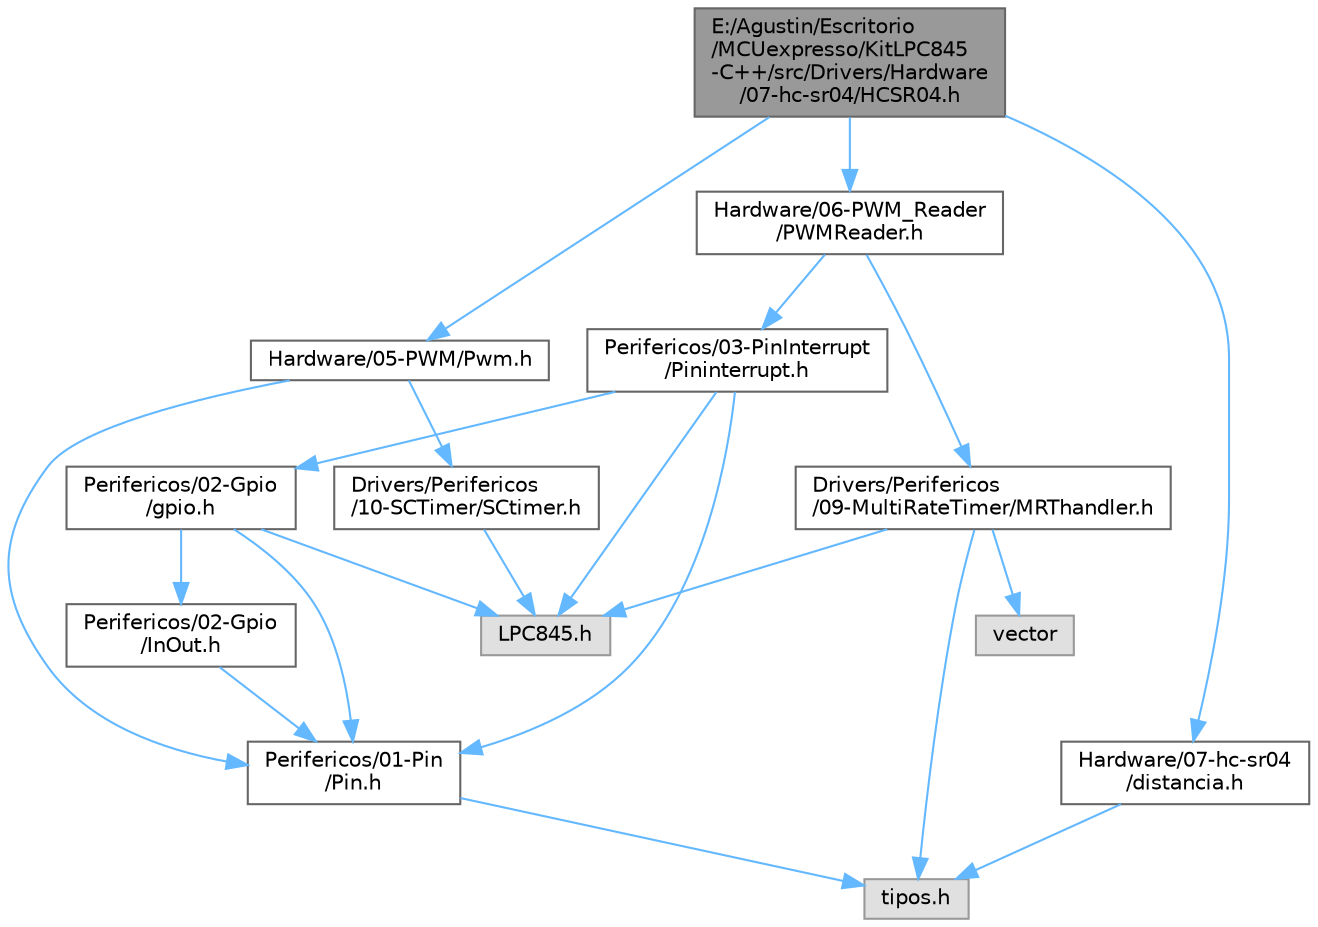 digraph "E:/Agustin/Escritorio/MCUexpresso/KitLPC845-C++/src/Drivers/Hardware/07-hc-sr04/HCSR04.h"
{
 // LATEX_PDF_SIZE
  bgcolor="transparent";
  edge [fontname=Helvetica,fontsize=10,labelfontname=Helvetica,labelfontsize=10];
  node [fontname=Helvetica,fontsize=10,shape=box,height=0.2,width=0.4];
  Node1 [id="Node000001",label="E:/Agustin/Escritorio\l/MCUexpresso/KitLPC845\l-C++/src/Drivers/Hardware\l/07-hc-sr04/HCSR04.h",height=0.2,width=0.4,color="gray40", fillcolor="grey60", style="filled", fontcolor="black",tooltip="Clase del sensor ultrasónico HCSR04."];
  Node1 -> Node2 [id="edge21_Node000001_Node000002",color="steelblue1",style="solid",tooltip=" "];
  Node2 [id="Node000002",label="Hardware/05-PWM/Pwm.h",height=0.2,width=0.4,color="grey40", fillcolor="white", style="filled",URL="$_pwm_8h.html",tooltip="Generador de PWM sin interrupción."];
  Node2 -> Node3 [id="edge22_Node000002_Node000003",color="steelblue1",style="solid",tooltip=" "];
  Node3 [id="Node000003",label="Drivers/Perifericos\l/10-SCTimer/SCtimer.h",height=0.2,width=0.4,color="grey40", fillcolor="white", style="filled",URL="$_s_ctimer_8h.html",tooltip="Salida autónoma temporizada."];
  Node3 -> Node4 [id="edge23_Node000003_Node000004",color="steelblue1",style="solid",tooltip=" "];
  Node4 [id="Node000004",label="LPC845.h",height=0.2,width=0.4,color="grey60", fillcolor="#E0E0E0", style="filled",tooltip=" "];
  Node2 -> Node5 [id="edge24_Node000002_Node000005",color="steelblue1",style="solid",tooltip=" "];
  Node5 [id="Node000005",label="Perifericos/01-Pin\l/Pin.h",height=0.2,width=0.4,color="grey40", fillcolor="white", style="filled",URL="$_pin_8h.html",tooltip="Clase Abstracta de cualquier pin del microcontrolador."];
  Node5 -> Node6 [id="edge25_Node000005_Node000006",color="steelblue1",style="solid",tooltip=" "];
  Node6 [id="Node000006",label="tipos.h",height=0.2,width=0.4,color="grey60", fillcolor="#E0E0E0", style="filled",tooltip=" "];
  Node1 -> Node7 [id="edge26_Node000001_Node000007",color="steelblue1",style="solid",tooltip=" "];
  Node7 [id="Node000007",label="Hardware/06-PWM_Reader\l/PWMReader.h",height=0.2,width=0.4,color="grey40", fillcolor="white", style="filled",URL="$_p_w_m_reader_8h.html",tooltip="Pata que lee tamaños de pulsos de entrada."];
  Node7 -> Node8 [id="edge27_Node000007_Node000008",color="steelblue1",style="solid",tooltip=" "];
  Node8 [id="Node000008",label="Drivers/Perifericos\l/09-MultiRateTimer/MRThandler.h",height=0.2,width=0.4,color="grey40", fillcolor="white", style="filled",URL="$_m_r_thandler_8h_source.html",tooltip=" "];
  Node8 -> Node6 [id="edge28_Node000008_Node000006",color="steelblue1",style="solid",tooltip=" "];
  Node8 -> Node4 [id="edge29_Node000008_Node000004",color="steelblue1",style="solid",tooltip=" "];
  Node8 -> Node9 [id="edge30_Node000008_Node000009",color="steelblue1",style="solid",tooltip=" "];
  Node9 [id="Node000009",label="vector",height=0.2,width=0.4,color="grey60", fillcolor="#E0E0E0", style="filled",tooltip=" "];
  Node7 -> Node10 [id="edge31_Node000007_Node000010",color="steelblue1",style="solid",tooltip=" "];
  Node10 [id="Node000010",label="Perifericos/03-PinInterrupt\l/Pininterrupt.h",height=0.2,width=0.4,color="grey40", fillcolor="white", style="filled",URL="$_pininterrupt_8h.html",tooltip="Clase para entradas con interrupciones por flanco."];
  Node10 -> Node4 [id="edge32_Node000010_Node000004",color="steelblue1",style="solid",tooltip=" "];
  Node10 -> Node5 [id="edge33_Node000010_Node000005",color="steelblue1",style="solid",tooltip=" "];
  Node10 -> Node11 [id="edge34_Node000010_Node000011",color="steelblue1",style="solid",tooltip=" "];
  Node11 [id="Node000011",label="Perifericos/02-Gpio\l/gpio.h",height=0.2,width=0.4,color="grey40", fillcolor="white", style="filled",URL="$gpio_8h.html",tooltip="Módulo con clase de manejo de GPIO."];
  Node11 -> Node4 [id="edge35_Node000011_Node000004",color="steelblue1",style="solid",tooltip=" "];
  Node11 -> Node5 [id="edge36_Node000011_Node000005",color="steelblue1",style="solid",tooltip=" "];
  Node11 -> Node12 [id="edge37_Node000011_Node000012",color="steelblue1",style="solid",tooltip=" "];
  Node12 [id="Node000012",label="Perifericos/02-Gpio\l/InOut.h",height=0.2,width=0.4,color="grey40", fillcolor="white", style="filled",URL="$_in_out_8h.html",tooltip="Clase Abstracta Pura de las GPIO."];
  Node12 -> Node5 [id="edge38_Node000012_Node000005",color="steelblue1",style="solid",tooltip=" "];
  Node1 -> Node13 [id="edge39_Node000001_Node000013",color="steelblue1",style="solid",tooltip=" "];
  Node13 [id="Node000013",label="Hardware/07-hc-sr04\l/distancia.h",height=0.2,width=0.4,color="grey40", fillcolor="white", style="filled",URL="$distancia_8h.html",tooltip="Clase base para objetos medidores de distancias."];
  Node13 -> Node6 [id="edge40_Node000013_Node000006",color="steelblue1",style="solid",tooltip=" "];
}
